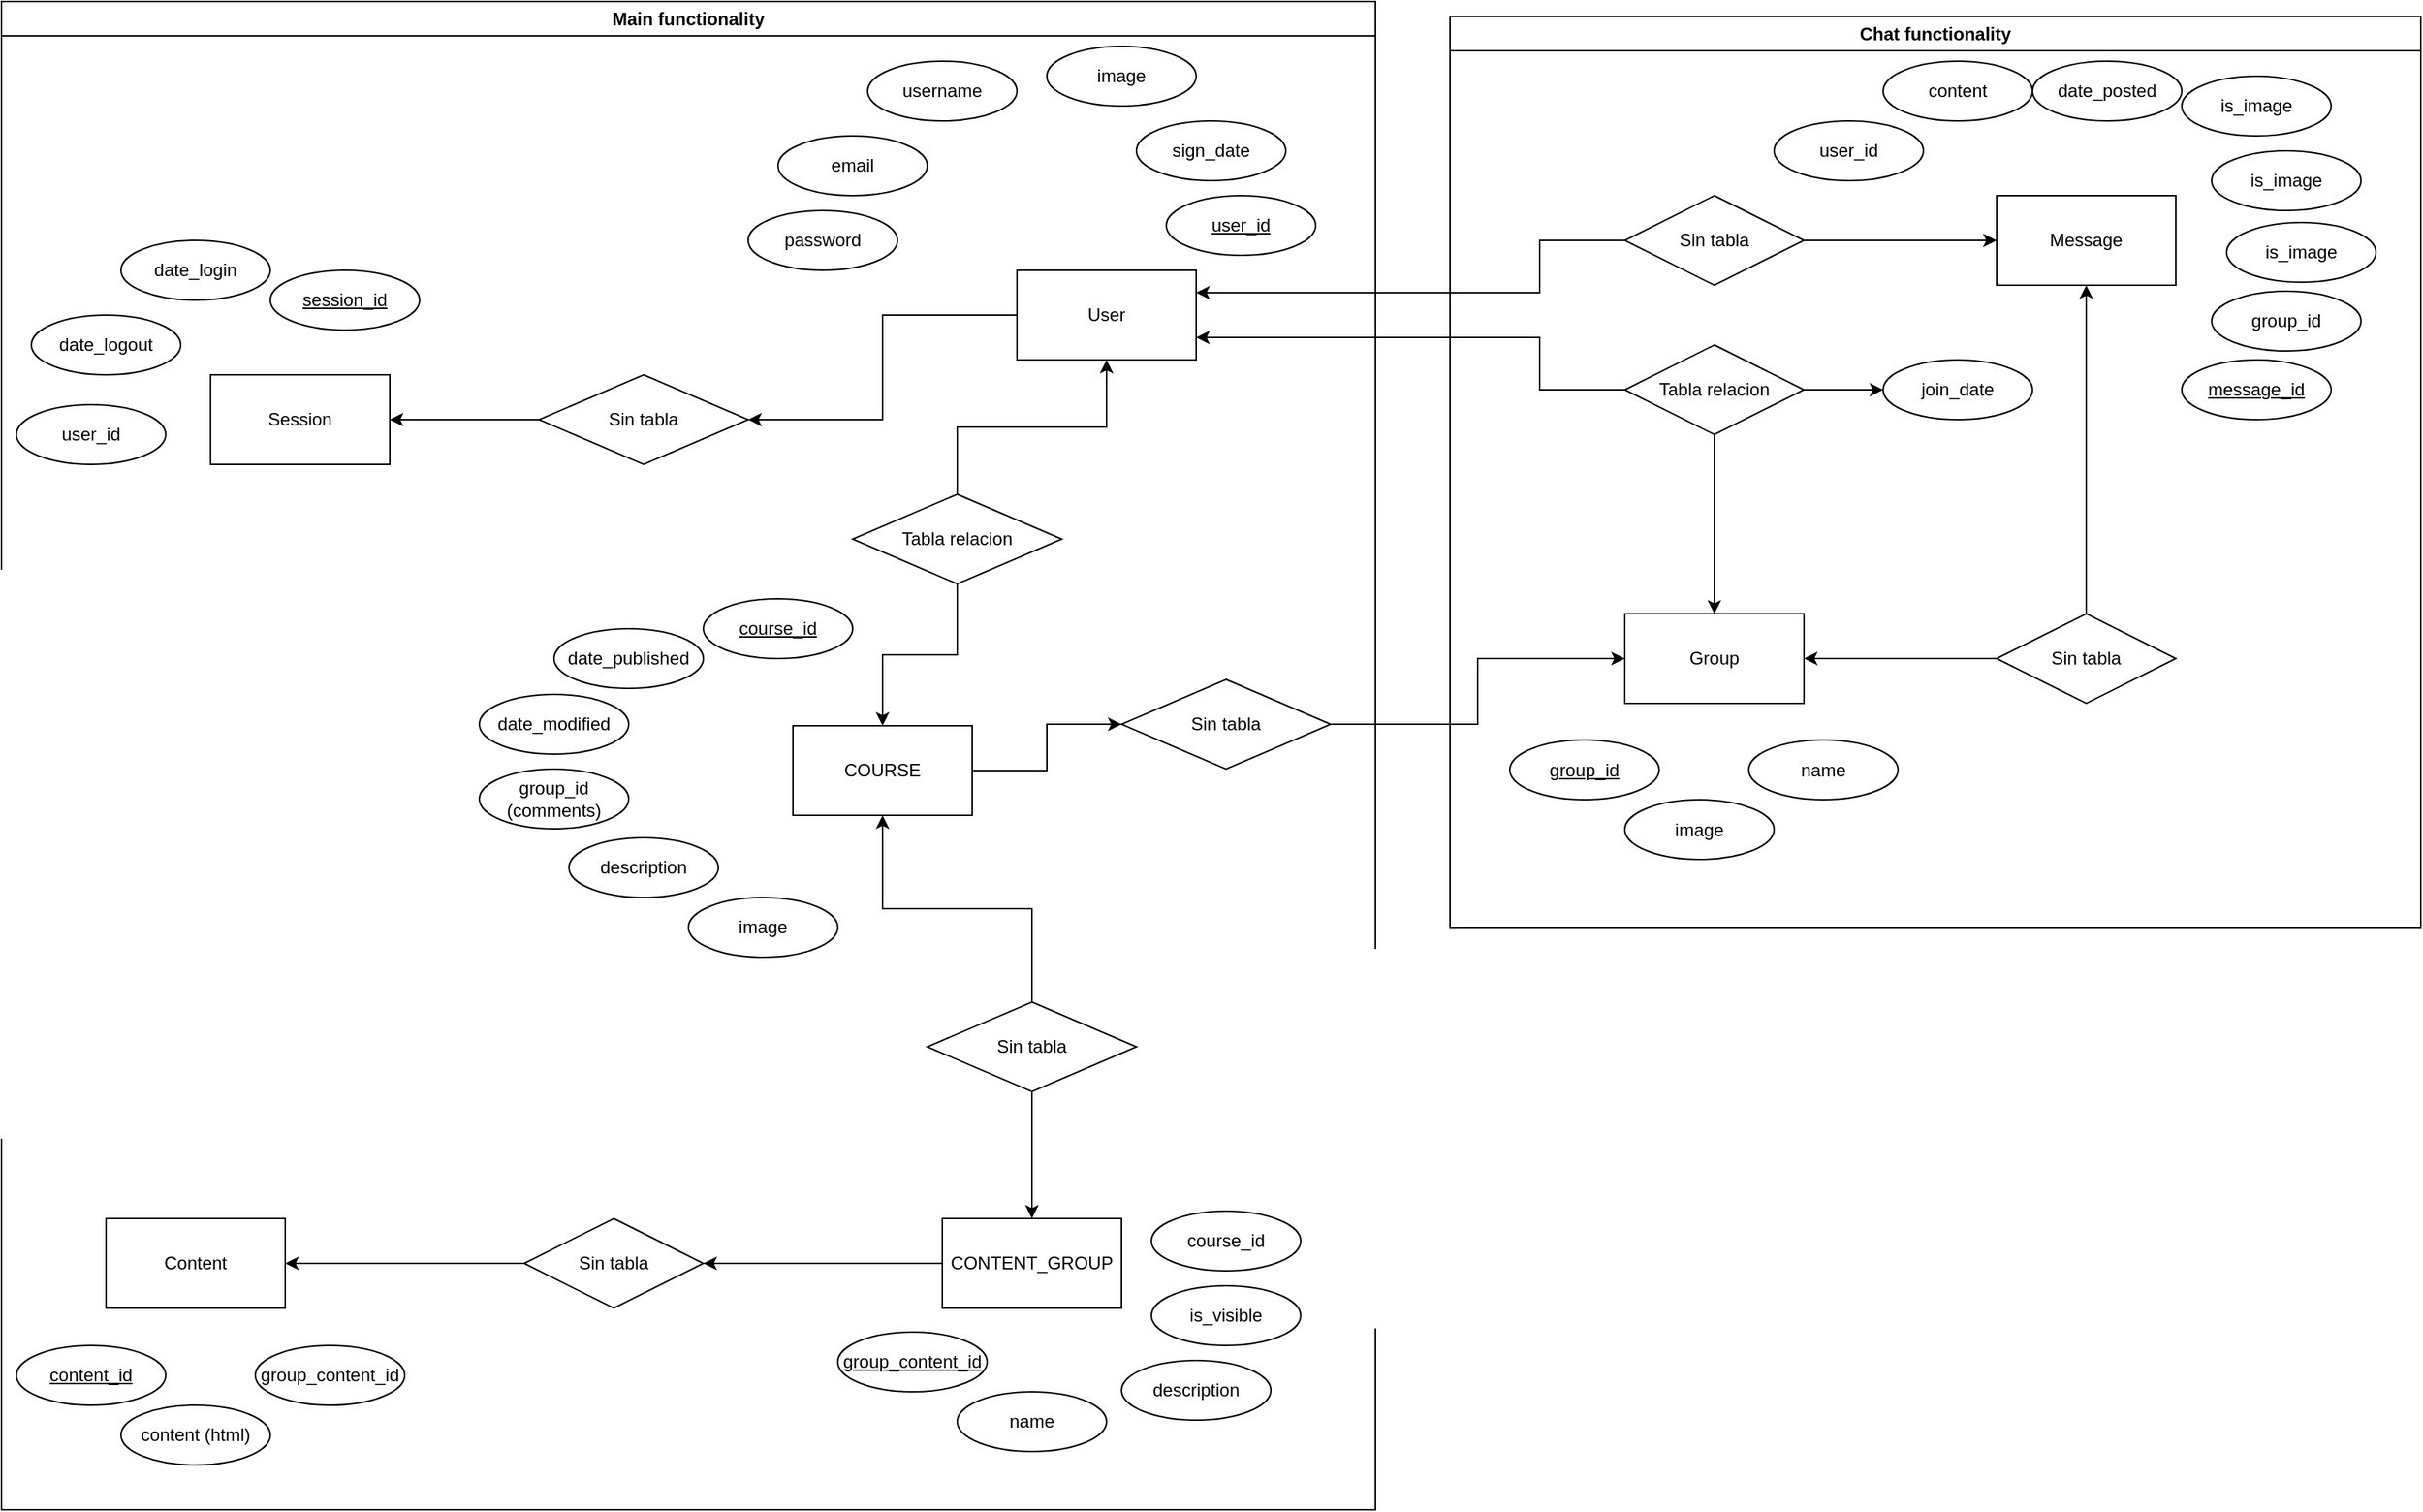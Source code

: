 <mxfile version="20.8.16" type="device"><diagram name="Página-1" id="qHff-LIplS01SzTiZvIz"><mxGraphModel dx="3191" dy="1175" grid="1" gridSize="10" guides="1" tooltips="1" connect="1" arrows="1" fold="1" page="1" pageScale="1" pageWidth="827" pageHeight="1169" math="0" shadow="0"><root><mxCell id="0"/><mxCell id="1" parent="0"/><mxCell id="7ePOUIb0vqmFJjI-JIe1-1" value="Chat functionality" style="swimlane;whiteSpace=wrap;html=1;" parent="1" vertex="1"><mxGeometry x="980" y="80" width="650" height="610" as="geometry"/></mxCell><mxCell id="7ePOUIb0vqmFJjI-JIe1-2" value="Group" style="rounded=0;whiteSpace=wrap;html=1;" parent="7ePOUIb0vqmFJjI-JIe1-1" vertex="1"><mxGeometry x="117" y="400" width="120" height="60" as="geometry"/></mxCell><mxCell id="7ePOUIb0vqmFJjI-JIe1-3" value="Message" style="rounded=0;whiteSpace=wrap;html=1;" parent="7ePOUIb0vqmFJjI-JIe1-1" vertex="1"><mxGeometry x="366" y="120" width="120" height="60" as="geometry"/></mxCell><mxCell id="7ePOUIb0vqmFJjI-JIe1-4" value="user_id" style="ellipse;whiteSpace=wrap;html=1;align=center;" parent="7ePOUIb0vqmFJjI-JIe1-1" vertex="1"><mxGeometry x="217" y="70" width="100" height="40" as="geometry"/></mxCell><mxCell id="7ePOUIb0vqmFJjI-JIe1-5" value="image" style="ellipse;whiteSpace=wrap;html=1;align=center;" parent="7ePOUIb0vqmFJjI-JIe1-1" vertex="1"><mxGeometry x="117" y="524.5" width="100" height="40" as="geometry"/></mxCell><mxCell id="7ePOUIb0vqmFJjI-JIe1-6" value="group_id" style="ellipse;whiteSpace=wrap;html=1;align=center;fontStyle=4;" parent="7ePOUIb0vqmFJjI-JIe1-1" vertex="1"><mxGeometry x="40" y="484.5" width="100" height="40" as="geometry"/></mxCell><mxCell id="7ePOUIb0vqmFJjI-JIe1-7" value="message_id" style="ellipse;whiteSpace=wrap;html=1;align=center;fontStyle=4;" parent="7ePOUIb0vqmFJjI-JIe1-1" vertex="1"><mxGeometry x="490" y="230" width="100" height="40" as="geometry"/></mxCell><mxCell id="7ePOUIb0vqmFJjI-JIe1-8" value="group_id" style="ellipse;whiteSpace=wrap;html=1;align=center;" parent="7ePOUIb0vqmFJjI-JIe1-1" vertex="1"><mxGeometry x="510" y="184" width="100" height="40" as="geometry"/></mxCell><mxCell id="7ePOUIb0vqmFJjI-JIe1-9" value="content" style="ellipse;whiteSpace=wrap;html=1;align=center;" parent="7ePOUIb0vqmFJjI-JIe1-1" vertex="1"><mxGeometry x="290" y="30" width="100" height="40" as="geometry"/></mxCell><mxCell id="7ePOUIb0vqmFJjI-JIe1-10" value="is_image" style="ellipse;whiteSpace=wrap;html=1;align=center;" parent="7ePOUIb0vqmFJjI-JIe1-1" vertex="1"><mxGeometry x="490" y="40" width="100" height="40" as="geometry"/></mxCell><mxCell id="7ePOUIb0vqmFJjI-JIe1-12" value="name" style="ellipse;whiteSpace=wrap;html=1;align=center;" parent="7ePOUIb0vqmFJjI-JIe1-1" vertex="1"><mxGeometry x="200" y="484.5" width="100" height="40" as="geometry"/></mxCell><mxCell id="7ePOUIb0vqmFJjI-JIe1-44" style="edgeStyle=orthogonalEdgeStyle;rounded=0;orthogonalLoop=1;jettySize=auto;html=1;entryX=0;entryY=0.5;entryDx=0;entryDy=0;" parent="7ePOUIb0vqmFJjI-JIe1-1" source="7ePOUIb0vqmFJjI-JIe1-41" target="7ePOUIb0vqmFJjI-JIe1-3" edge="1"><mxGeometry relative="1" as="geometry"/></mxCell><mxCell id="7ePOUIb0vqmFJjI-JIe1-41" value="Sin tabla" style="shape=rhombus;perimeter=rhombusPerimeter;whiteSpace=wrap;html=1;align=center;" parent="7ePOUIb0vqmFJjI-JIe1-1" vertex="1"><mxGeometry x="117" y="120" width="120" height="60" as="geometry"/></mxCell><mxCell id="7ePOUIb0vqmFJjI-JIe1-50" style="edgeStyle=orthogonalEdgeStyle;rounded=0;orthogonalLoop=1;jettySize=auto;html=1;exitX=0.5;exitY=1;exitDx=0;exitDy=0;entryX=0.5;entryY=0;entryDx=0;entryDy=0;" parent="7ePOUIb0vqmFJjI-JIe1-1" source="7ePOUIb0vqmFJjI-JIe1-45" target="7ePOUIb0vqmFJjI-JIe1-2" edge="1"><mxGeometry relative="1" as="geometry"/></mxCell><mxCell id="eCP4CFwWcpN8xjfCMws9-47" style="edgeStyle=orthogonalEdgeStyle;rounded=0;orthogonalLoop=1;jettySize=auto;html=1;entryX=0;entryY=0.5;entryDx=0;entryDy=0;" edge="1" parent="7ePOUIb0vqmFJjI-JIe1-1" source="7ePOUIb0vqmFJjI-JIe1-45" target="eCP4CFwWcpN8xjfCMws9-46"><mxGeometry relative="1" as="geometry"/></mxCell><mxCell id="7ePOUIb0vqmFJjI-JIe1-45" value="Tabla relacion" style="shape=rhombus;perimeter=rhombusPerimeter;whiteSpace=wrap;html=1;align=center;" parent="7ePOUIb0vqmFJjI-JIe1-1" vertex="1"><mxGeometry x="117" y="220" width="120" height="60" as="geometry"/></mxCell><mxCell id="7ePOUIb0vqmFJjI-JIe1-55" style="edgeStyle=orthogonalEdgeStyle;rounded=0;orthogonalLoop=1;jettySize=auto;html=1;entryX=1;entryY=0.5;entryDx=0;entryDy=0;" parent="7ePOUIb0vqmFJjI-JIe1-1" source="7ePOUIb0vqmFJjI-JIe1-52" target="7ePOUIb0vqmFJjI-JIe1-2" edge="1"><mxGeometry relative="1" as="geometry"/></mxCell><mxCell id="7ePOUIb0vqmFJjI-JIe1-56" style="edgeStyle=orthogonalEdgeStyle;rounded=0;orthogonalLoop=1;jettySize=auto;html=1;entryX=0.5;entryY=1;entryDx=0;entryDy=0;" parent="7ePOUIb0vqmFJjI-JIe1-1" source="7ePOUIb0vqmFJjI-JIe1-52" target="7ePOUIb0vqmFJjI-JIe1-3" edge="1"><mxGeometry relative="1" as="geometry"/></mxCell><mxCell id="7ePOUIb0vqmFJjI-JIe1-52" value="Sin tabla" style="shape=rhombus;perimeter=rhombusPerimeter;whiteSpace=wrap;html=1;align=center;" parent="7ePOUIb0vqmFJjI-JIe1-1" vertex="1"><mxGeometry x="366" y="400" width="120" height="60" as="geometry"/></mxCell><mxCell id="eCP4CFwWcpN8xjfCMws9-43" value="is_image" style="ellipse;whiteSpace=wrap;html=1;align=center;" vertex="1" parent="7ePOUIb0vqmFJjI-JIe1-1"><mxGeometry x="520" y="138" width="100" height="40" as="geometry"/></mxCell><mxCell id="eCP4CFwWcpN8xjfCMws9-44" value="is_image" style="ellipse;whiteSpace=wrap;html=1;align=center;" vertex="1" parent="7ePOUIb0vqmFJjI-JIe1-1"><mxGeometry x="510" y="90" width="100" height="40" as="geometry"/></mxCell><mxCell id="eCP4CFwWcpN8xjfCMws9-45" value="date_posted" style="ellipse;whiteSpace=wrap;html=1;align=center;" vertex="1" parent="7ePOUIb0vqmFJjI-JIe1-1"><mxGeometry x="390" y="30" width="100" height="40" as="geometry"/></mxCell><mxCell id="eCP4CFwWcpN8xjfCMws9-46" value="join_date" style="ellipse;whiteSpace=wrap;html=1;align=center;" vertex="1" parent="7ePOUIb0vqmFJjI-JIe1-1"><mxGeometry x="290" y="230" width="100" height="40" as="geometry"/></mxCell><mxCell id="7ePOUIb0vqmFJjI-JIe1-13" value="Main functionality" style="swimlane;whiteSpace=wrap;html=1;" parent="1" vertex="1"><mxGeometry x="10" y="70" width="920" height="1010" as="geometry"/></mxCell><mxCell id="7ePOUIb0vqmFJjI-JIe1-14" style="edgeStyle=orthogonalEdgeStyle;rounded=0;orthogonalLoop=1;jettySize=auto;html=1;exitX=0;exitY=0.5;exitDx=0;exitDy=0;entryX=1;entryY=0.5;entryDx=0;entryDy=0;" parent="7ePOUIb0vqmFJjI-JIe1-13" source="7ePOUIb0vqmFJjI-JIe1-15" target="7ePOUIb0vqmFJjI-JIe1-31" edge="1"><mxGeometry relative="1" as="geometry"/></mxCell><mxCell id="7ePOUIb0vqmFJjI-JIe1-15" value="User" style="rounded=0;whiteSpace=wrap;html=1;" parent="7ePOUIb0vqmFJjI-JIe1-13" vertex="1"><mxGeometry x="680" y="180" width="120" height="60" as="geometry"/></mxCell><mxCell id="7ePOUIb0vqmFJjI-JIe1-16" style="edgeStyle=orthogonalEdgeStyle;rounded=0;orthogonalLoop=1;jettySize=auto;html=1;exitX=0;exitY=0.5;exitDx=0;exitDy=0;entryX=1;entryY=0.5;entryDx=0;entryDy=0;" parent="7ePOUIb0vqmFJjI-JIe1-13" source="7ePOUIb0vqmFJjI-JIe1-17" target="7ePOUIb0vqmFJjI-JIe1-35" edge="1"><mxGeometry relative="1" as="geometry"/></mxCell><mxCell id="7ePOUIb0vqmFJjI-JIe1-17" value="CONTENT_GROUP" style="rounded=0;whiteSpace=wrap;html=1;" parent="7ePOUIb0vqmFJjI-JIe1-13" vertex="1"><mxGeometry x="630" y="815" width="120" height="60" as="geometry"/></mxCell><mxCell id="7ePOUIb0vqmFJjI-JIe1-18" value="Session" style="rounded=0;whiteSpace=wrap;html=1;" parent="7ePOUIb0vqmFJjI-JIe1-13" vertex="1"><mxGeometry x="140" y="250" width="120" height="60" as="geometry"/></mxCell><mxCell id="7ePOUIb0vqmFJjI-JIe1-19" value="password" style="ellipse;whiteSpace=wrap;html=1;align=center;" parent="7ePOUIb0vqmFJjI-JIe1-13" vertex="1"><mxGeometry x="500" y="140" width="100" height="40" as="geometry"/></mxCell><mxCell id="7ePOUIb0vqmFJjI-JIe1-20" value="email" style="ellipse;whiteSpace=wrap;html=1;align=center;" parent="7ePOUIb0vqmFJjI-JIe1-13" vertex="1"><mxGeometry x="520" y="90" width="100" height="40" as="geometry"/></mxCell><mxCell id="7ePOUIb0vqmFJjI-JIe1-21" value="username" style="ellipse;whiteSpace=wrap;html=1;align=center;" parent="7ePOUIb0vqmFJjI-JIe1-13" vertex="1"><mxGeometry x="580" y="40" width="100" height="40" as="geometry"/></mxCell><mxCell id="7ePOUIb0vqmFJjI-JIe1-22" value="sign_date" style="ellipse;whiteSpace=wrap;html=1;align=center;" parent="7ePOUIb0vqmFJjI-JIe1-13" vertex="1"><mxGeometry x="760" y="80" width="100" height="40" as="geometry"/></mxCell><mxCell id="7ePOUIb0vqmFJjI-JIe1-23" value="date_login" style="ellipse;whiteSpace=wrap;html=1;align=center;" parent="7ePOUIb0vqmFJjI-JIe1-13" vertex="1"><mxGeometry x="80" y="160" width="100" height="40" as="geometry"/></mxCell><mxCell id="7ePOUIb0vqmFJjI-JIe1-24" value="date_logout" style="ellipse;whiteSpace=wrap;html=1;align=center;" parent="7ePOUIb0vqmFJjI-JIe1-13" vertex="1"><mxGeometry x="20" y="210" width="100" height="40" as="geometry"/></mxCell><mxCell id="7ePOUIb0vqmFJjI-JIe1-26" value="user_id" style="ellipse;whiteSpace=wrap;html=1;align=center;" parent="7ePOUIb0vqmFJjI-JIe1-13" vertex="1"><mxGeometry x="10" y="270" width="100" height="40" as="geometry"/></mxCell><mxCell id="7ePOUIb0vqmFJjI-JIe1-27" value="Content" style="rounded=0;whiteSpace=wrap;html=1;" parent="7ePOUIb0vqmFJjI-JIe1-13" vertex="1"><mxGeometry x="70" y="815" width="120" height="60" as="geometry"/></mxCell><mxCell id="7ePOUIb0vqmFJjI-JIe1-29" value="user_id" style="ellipse;whiteSpace=wrap;html=1;align=center;fontStyle=4;" parent="7ePOUIb0vqmFJjI-JIe1-13" vertex="1"><mxGeometry x="780" y="130" width="100" height="40" as="geometry"/></mxCell><mxCell id="7ePOUIb0vqmFJjI-JIe1-30" style="edgeStyle=orthogonalEdgeStyle;rounded=0;orthogonalLoop=1;jettySize=auto;html=1;exitX=0;exitY=0.5;exitDx=0;exitDy=0;entryX=1;entryY=0.5;entryDx=0;entryDy=0;" parent="7ePOUIb0vqmFJjI-JIe1-13" source="7ePOUIb0vqmFJjI-JIe1-31" target="7ePOUIb0vqmFJjI-JIe1-18" edge="1"><mxGeometry relative="1" as="geometry"/></mxCell><mxCell id="7ePOUIb0vqmFJjI-JIe1-31" value="Sin tabla" style="shape=rhombus;perimeter=rhombusPerimeter;whiteSpace=wrap;html=1;align=center;" parent="7ePOUIb0vqmFJjI-JIe1-13" vertex="1"><mxGeometry x="360" y="250" width="140" height="60" as="geometry"/></mxCell><mxCell id="7ePOUIb0vqmFJjI-JIe1-32" value="group_content_id" style="ellipse;whiteSpace=wrap;html=1;align=center;fontStyle=4;" parent="7ePOUIb0vqmFJjI-JIe1-13" vertex="1"><mxGeometry x="560" y="891" width="100" height="40" as="geometry"/></mxCell><mxCell id="7ePOUIb0vqmFJjI-JIe1-33" value="content_id" style="ellipse;whiteSpace=wrap;html=1;align=center;fontStyle=4;" parent="7ePOUIb0vqmFJjI-JIe1-13" vertex="1"><mxGeometry x="10" y="900" width="100" height="40" as="geometry"/></mxCell><mxCell id="7ePOUIb0vqmFJjI-JIe1-34" style="edgeStyle=orthogonalEdgeStyle;rounded=0;orthogonalLoop=1;jettySize=auto;html=1;entryX=1;entryY=0.5;entryDx=0;entryDy=0;" parent="7ePOUIb0vqmFJjI-JIe1-13" source="7ePOUIb0vqmFJjI-JIe1-35" target="7ePOUIb0vqmFJjI-JIe1-27" edge="1"><mxGeometry relative="1" as="geometry"/></mxCell><mxCell id="7ePOUIb0vqmFJjI-JIe1-35" value="Sin tabla" style="shape=rhombus;perimeter=rhombusPerimeter;whiteSpace=wrap;html=1;align=center;" parent="7ePOUIb0vqmFJjI-JIe1-13" vertex="1"><mxGeometry x="350" y="815" width="120" height="60" as="geometry"/></mxCell><mxCell id="7ePOUIb0vqmFJjI-JIe1-40" value="content (html)" style="ellipse;whiteSpace=wrap;html=1;align=center;" parent="7ePOUIb0vqmFJjI-JIe1-13" vertex="1"><mxGeometry x="80" y="940" width="100" height="40" as="geometry"/></mxCell><mxCell id="eCP4CFwWcpN8xjfCMws9-35" style="edgeStyle=orthogonalEdgeStyle;rounded=0;orthogonalLoop=1;jettySize=auto;html=1;exitX=1;exitY=0.5;exitDx=0;exitDy=0;entryX=0;entryY=0.5;entryDx=0;entryDy=0;" edge="1" parent="7ePOUIb0vqmFJjI-JIe1-13" source="eCP4CFwWcpN8xjfCMws9-2" target="eCP4CFwWcpN8xjfCMws9-34"><mxGeometry relative="1" as="geometry"/></mxCell><mxCell id="eCP4CFwWcpN8xjfCMws9-2" value="COURSE" style="rounded=0;whiteSpace=wrap;html=1;" vertex="1" parent="7ePOUIb0vqmFJjI-JIe1-13"><mxGeometry x="530" y="485" width="120" height="60" as="geometry"/></mxCell><mxCell id="eCP4CFwWcpN8xjfCMws9-6" style="edgeStyle=orthogonalEdgeStyle;rounded=0;orthogonalLoop=1;jettySize=auto;html=1;exitX=0.5;exitY=1;exitDx=0;exitDy=0;entryX=0.5;entryY=0;entryDx=0;entryDy=0;" edge="1" parent="7ePOUIb0vqmFJjI-JIe1-13" source="eCP4CFwWcpN8xjfCMws9-3" target="eCP4CFwWcpN8xjfCMws9-2"><mxGeometry relative="1" as="geometry"/></mxCell><mxCell id="eCP4CFwWcpN8xjfCMws9-32" style="edgeStyle=orthogonalEdgeStyle;rounded=0;orthogonalLoop=1;jettySize=auto;html=1;exitX=0.5;exitY=0;exitDx=0;exitDy=0;entryX=0.5;entryY=1;entryDx=0;entryDy=0;" edge="1" parent="7ePOUIb0vqmFJjI-JIe1-13" source="eCP4CFwWcpN8xjfCMws9-3" target="7ePOUIb0vqmFJjI-JIe1-15"><mxGeometry relative="1" as="geometry"/></mxCell><mxCell id="eCP4CFwWcpN8xjfCMws9-3" value="Tabla relacion" style="shape=rhombus;perimeter=rhombusPerimeter;whiteSpace=wrap;html=1;align=center;" vertex="1" parent="7ePOUIb0vqmFJjI-JIe1-13"><mxGeometry x="570" y="330" width="140" height="60" as="geometry"/></mxCell><mxCell id="eCP4CFwWcpN8xjfCMws9-8" style="edgeStyle=orthogonalEdgeStyle;rounded=0;orthogonalLoop=1;jettySize=auto;html=1;exitX=0.5;exitY=1;exitDx=0;exitDy=0;entryX=0.5;entryY=0;entryDx=0;entryDy=0;" edge="1" parent="7ePOUIb0vqmFJjI-JIe1-13" source="eCP4CFwWcpN8xjfCMws9-4" target="7ePOUIb0vqmFJjI-JIe1-17"><mxGeometry relative="1" as="geometry"/></mxCell><mxCell id="eCP4CFwWcpN8xjfCMws9-9" style="edgeStyle=orthogonalEdgeStyle;rounded=0;orthogonalLoop=1;jettySize=auto;html=1;exitX=0.5;exitY=0;exitDx=0;exitDy=0;entryX=0.5;entryY=1;entryDx=0;entryDy=0;" edge="1" parent="7ePOUIb0vqmFJjI-JIe1-13" source="eCP4CFwWcpN8xjfCMws9-4" target="eCP4CFwWcpN8xjfCMws9-2"><mxGeometry relative="1" as="geometry"/></mxCell><mxCell id="eCP4CFwWcpN8xjfCMws9-4" value="Sin tabla" style="shape=rhombus;perimeter=rhombusPerimeter;whiteSpace=wrap;html=1;align=center;" vertex="1" parent="7ePOUIb0vqmFJjI-JIe1-13"><mxGeometry x="620" y="670" width="140" height="60" as="geometry"/></mxCell><mxCell id="eCP4CFwWcpN8xjfCMws9-10" value="name" style="ellipse;whiteSpace=wrap;html=1;align=center;" vertex="1" parent="7ePOUIb0vqmFJjI-JIe1-13"><mxGeometry x="640" y="931" width="100" height="40" as="geometry"/></mxCell><mxCell id="eCP4CFwWcpN8xjfCMws9-12" value="description" style="ellipse;whiteSpace=wrap;html=1;align=center;" vertex="1" parent="7ePOUIb0vqmFJjI-JIe1-13"><mxGeometry x="750" y="910" width="100" height="40" as="geometry"/></mxCell><mxCell id="eCP4CFwWcpN8xjfCMws9-28" value="course_id" style="ellipse;whiteSpace=wrap;html=1;align=center;fontStyle=4;" vertex="1" parent="7ePOUIb0vqmFJjI-JIe1-13"><mxGeometry x="470" y="400" width="100" height="40" as="geometry"/></mxCell><mxCell id="eCP4CFwWcpN8xjfCMws9-29" value="date_modified" style="ellipse;whiteSpace=wrap;html=1;align=center;" vertex="1" parent="7ePOUIb0vqmFJjI-JIe1-13"><mxGeometry x="320" y="464" width="100" height="40" as="geometry"/></mxCell><mxCell id="eCP4CFwWcpN8xjfCMws9-30" value="date_published" style="ellipse;whiteSpace=wrap;html=1;align=center;" vertex="1" parent="7ePOUIb0vqmFJjI-JIe1-13"><mxGeometry x="370" y="420" width="100" height="40" as="geometry"/></mxCell><mxCell id="eCP4CFwWcpN8xjfCMws9-23" value="session_id" style="ellipse;whiteSpace=wrap;html=1;align=center;fontStyle=4;" vertex="1" parent="7ePOUIb0vqmFJjI-JIe1-13"><mxGeometry x="180" y="180" width="100" height="40" as="geometry"/></mxCell><mxCell id="eCP4CFwWcpN8xjfCMws9-33" value="group_id (comments)" style="ellipse;whiteSpace=wrap;html=1;align=center;" vertex="1" parent="7ePOUIb0vqmFJjI-JIe1-13"><mxGeometry x="320" y="514" width="100" height="40" as="geometry"/></mxCell><mxCell id="eCP4CFwWcpN8xjfCMws9-34" value="Sin tabla" style="shape=rhombus;perimeter=rhombusPerimeter;whiteSpace=wrap;html=1;align=center;" vertex="1" parent="7ePOUIb0vqmFJjI-JIe1-13"><mxGeometry x="750" y="454" width="140" height="60" as="geometry"/></mxCell><mxCell id="eCP4CFwWcpN8xjfCMws9-37" value="image" style="ellipse;whiteSpace=wrap;html=1;align=center;" vertex="1" parent="7ePOUIb0vqmFJjI-JIe1-13"><mxGeometry x="460" y="600" width="100" height="40" as="geometry"/></mxCell><mxCell id="eCP4CFwWcpN8xjfCMws9-38" value="description" style="ellipse;whiteSpace=wrap;html=1;align=center;" vertex="1" parent="7ePOUIb0vqmFJjI-JIe1-13"><mxGeometry x="380" y="560" width="100" height="40" as="geometry"/></mxCell><mxCell id="eCP4CFwWcpN8xjfCMws9-39" value="group_content_id" style="ellipse;whiteSpace=wrap;html=1;align=center;" vertex="1" parent="7ePOUIb0vqmFJjI-JIe1-13"><mxGeometry x="170" y="900" width="100" height="40" as="geometry"/></mxCell><mxCell id="eCP4CFwWcpN8xjfCMws9-40" value="is_visible" style="ellipse;whiteSpace=wrap;html=1;align=center;" vertex="1" parent="7ePOUIb0vqmFJjI-JIe1-13"><mxGeometry x="770" y="860" width="100" height="40" as="geometry"/></mxCell><mxCell id="eCP4CFwWcpN8xjfCMws9-41" value="course_id" style="ellipse;whiteSpace=wrap;html=1;align=center;" vertex="1" parent="7ePOUIb0vqmFJjI-JIe1-13"><mxGeometry x="770" y="810" width="100" height="40" as="geometry"/></mxCell><mxCell id="eCP4CFwWcpN8xjfCMws9-42" value="image" style="ellipse;whiteSpace=wrap;html=1;align=center;" vertex="1" parent="7ePOUIb0vqmFJjI-JIe1-13"><mxGeometry x="700" y="30" width="100" height="40" as="geometry"/></mxCell><mxCell id="7ePOUIb0vqmFJjI-JIe1-48" style="edgeStyle=orthogonalEdgeStyle;rounded=0;orthogonalLoop=1;jettySize=auto;html=1;exitX=0;exitY=0.5;exitDx=0;exitDy=0;entryX=1;entryY=0.25;entryDx=0;entryDy=0;" parent="1" source="7ePOUIb0vqmFJjI-JIe1-41" target="7ePOUIb0vqmFJjI-JIe1-15" edge="1"><mxGeometry relative="1" as="geometry"><Array as="points"><mxPoint x="1040" y="230"/><mxPoint x="1040" y="265"/></Array></mxGeometry></mxCell><mxCell id="7ePOUIb0vqmFJjI-JIe1-57" style="edgeStyle=orthogonalEdgeStyle;rounded=0;orthogonalLoop=1;jettySize=auto;html=1;exitX=0;exitY=0.5;exitDx=0;exitDy=0;entryX=1;entryY=0.75;entryDx=0;entryDy=0;" parent="1" source="7ePOUIb0vqmFJjI-JIe1-45" target="7ePOUIb0vqmFJjI-JIe1-15" edge="1"><mxGeometry relative="1" as="geometry"><Array as="points"><mxPoint x="1040" y="330"/><mxPoint x="1040" y="295"/></Array></mxGeometry></mxCell><mxCell id="eCP4CFwWcpN8xjfCMws9-36" style="edgeStyle=orthogonalEdgeStyle;rounded=0;orthogonalLoop=1;jettySize=auto;html=1;entryX=0;entryY=0.5;entryDx=0;entryDy=0;" edge="1" parent="1" source="eCP4CFwWcpN8xjfCMws9-34" target="7ePOUIb0vqmFJjI-JIe1-2"><mxGeometry relative="1" as="geometry"/></mxCell></root></mxGraphModel></diagram></mxfile>